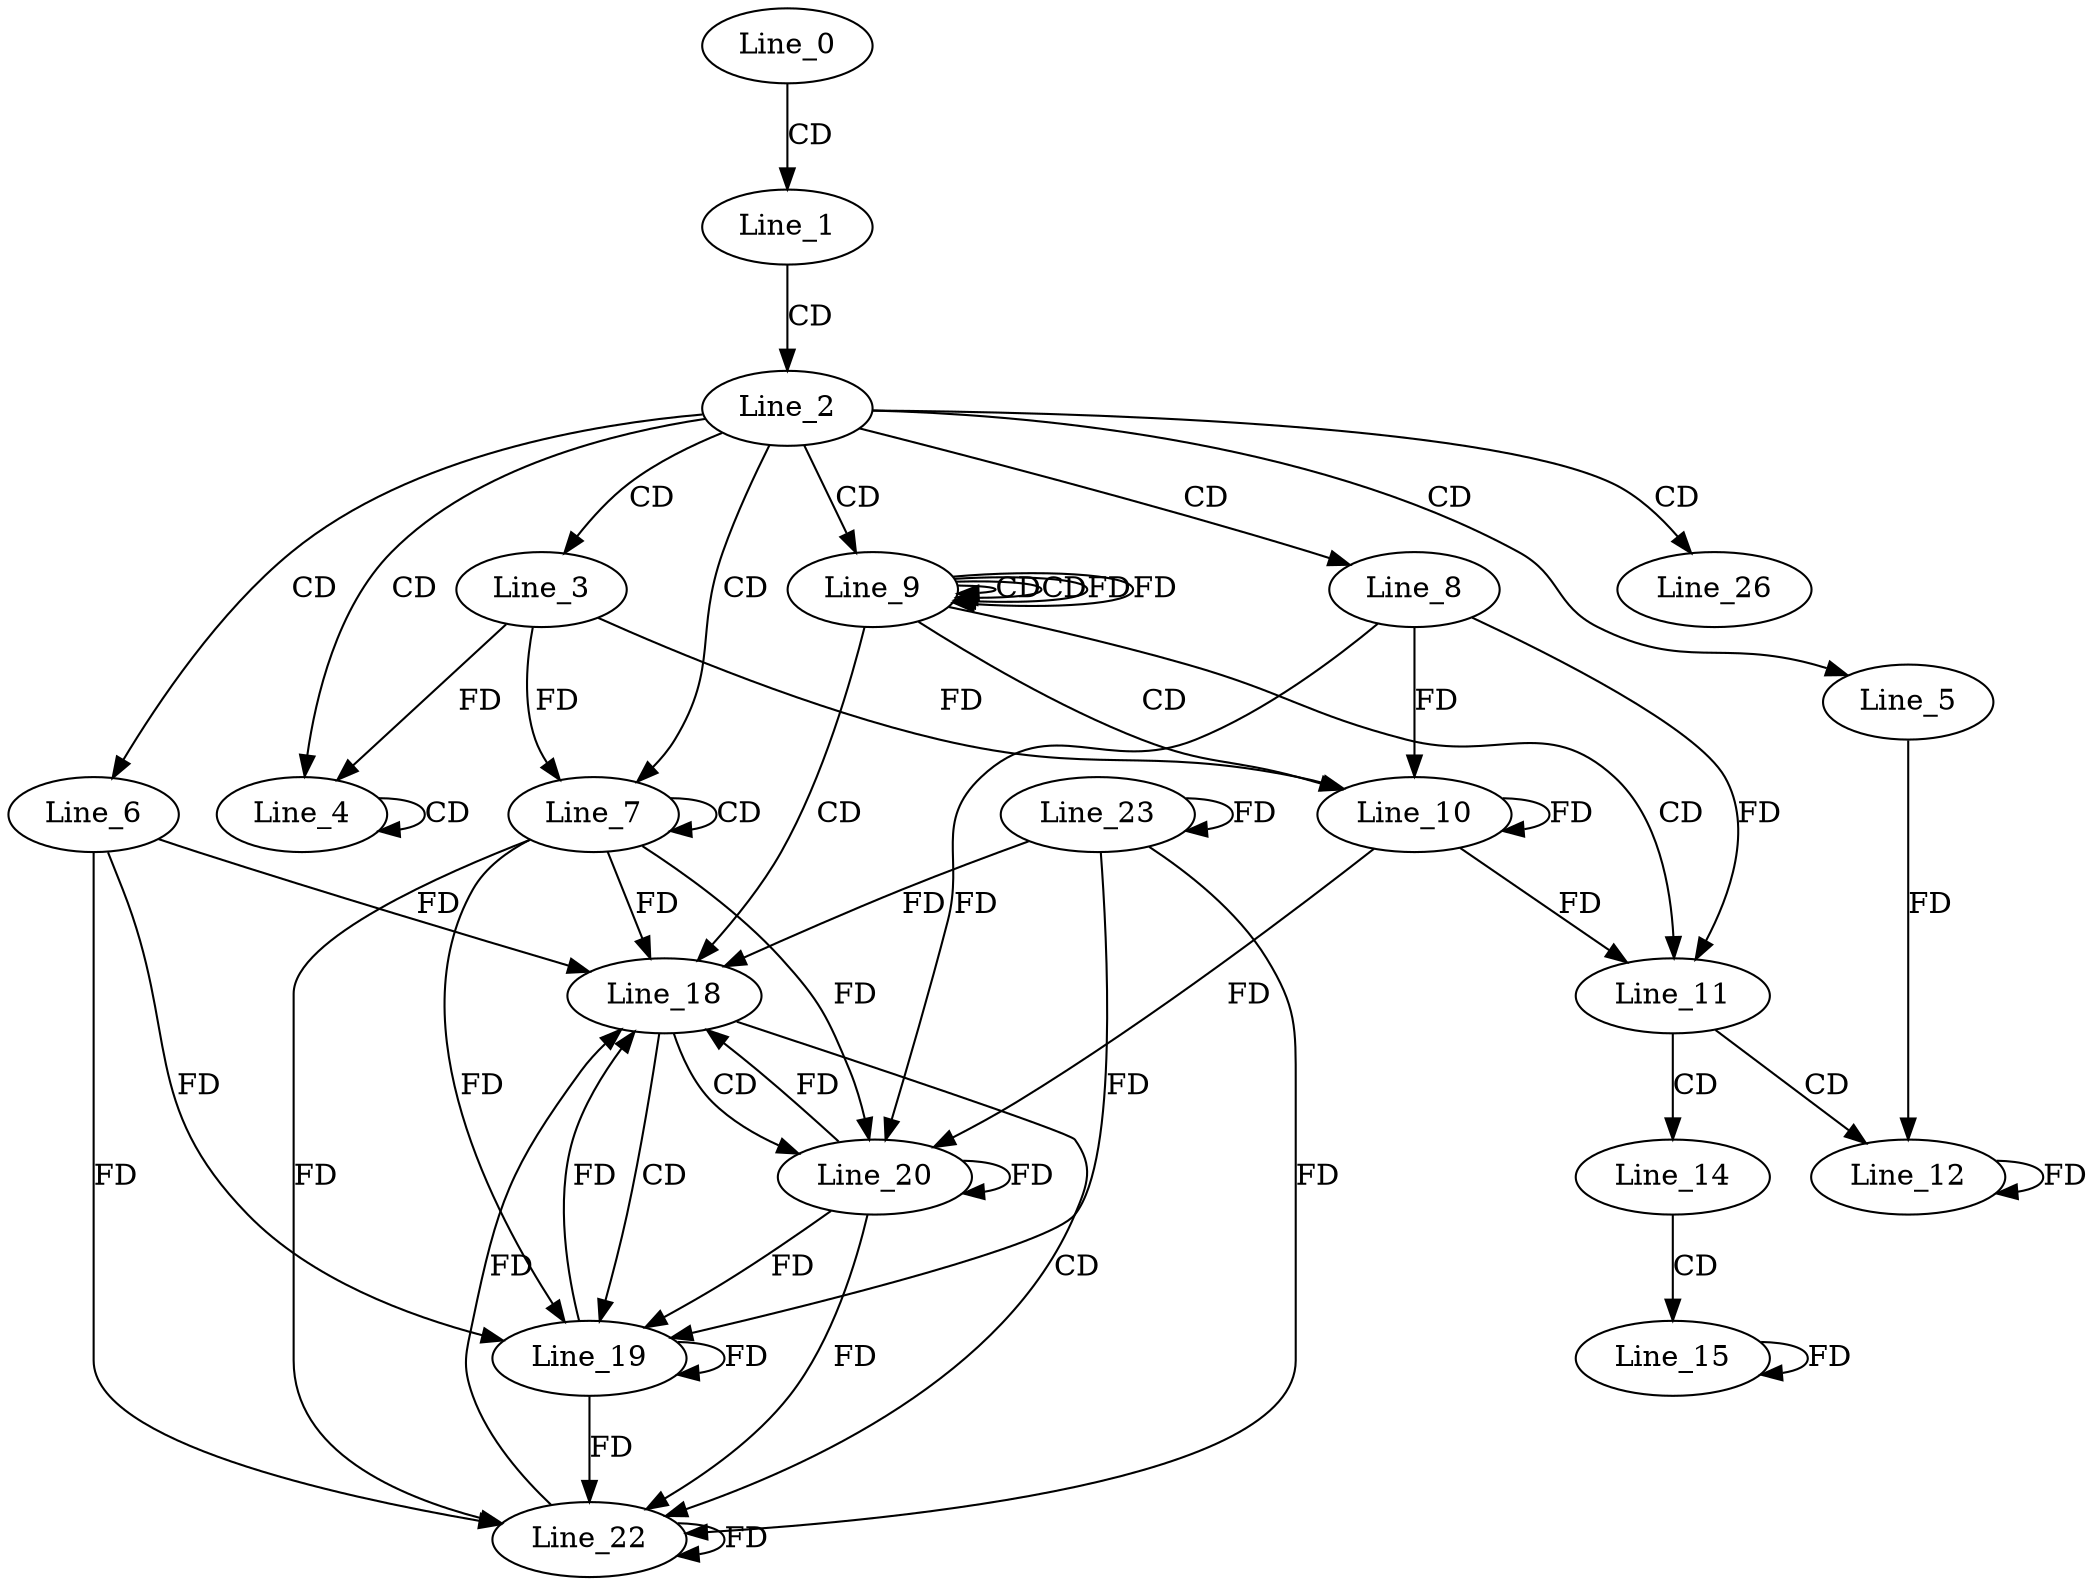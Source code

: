 digraph G {
  Line_0;
  Line_1;
  Line_2;
  Line_3;
  Line_4;
  Line_4;
  Line_5;
  Line_6;
  Line_7;
  Line_7;
  Line_8;
  Line_9;
  Line_9;
  Line_9;
  Line_10;
  Line_10;
  Line_11;
  Line_12;
  Line_14;
  Line_15;
  Line_18;
  Line_19;
  Line_20;
  Line_22;
  Line_23;
  Line_26;
  Line_0 -> Line_1 [ label="CD" ];
  Line_1 -> Line_2 [ label="CD" ];
  Line_2 -> Line_3 [ label="CD" ];
  Line_2 -> Line_4 [ label="CD" ];
  Line_4 -> Line_4 [ label="CD" ];
  Line_3 -> Line_4 [ label="FD" ];
  Line_2 -> Line_5 [ label="CD" ];
  Line_2 -> Line_6 [ label="CD" ];
  Line_2 -> Line_7 [ label="CD" ];
  Line_7 -> Line_7 [ label="CD" ];
  Line_3 -> Line_7 [ label="FD" ];
  Line_2 -> Line_8 [ label="CD" ];
  Line_2 -> Line_9 [ label="CD" ];
  Line_9 -> Line_9 [ label="CD" ];
  Line_9 -> Line_9 [ label="CD" ];
  Line_9 -> Line_9 [ label="FD" ];
  Line_9 -> Line_10 [ label="CD" ];
  Line_10 -> Line_10 [ label="FD" ];
  Line_8 -> Line_10 [ label="FD" ];
  Line_3 -> Line_10 [ label="FD" ];
  Line_9 -> Line_11 [ label="CD" ];
  Line_10 -> Line_11 [ label="FD" ];
  Line_8 -> Line_11 [ label="FD" ];
  Line_11 -> Line_12 [ label="CD" ];
  Line_12 -> Line_12 [ label="FD" ];
  Line_5 -> Line_12 [ label="FD" ];
  Line_11 -> Line_14 [ label="CD" ];
  Line_14 -> Line_15 [ label="CD" ];
  Line_15 -> Line_15 [ label="FD" ];
  Line_9 -> Line_18 [ label="CD" ];
  Line_6 -> Line_18 [ label="FD" ];
  Line_7 -> Line_18 [ label="FD" ];
  Line_18 -> Line_19 [ label="CD" ];
  Line_19 -> Line_19 [ label="FD" ];
  Line_6 -> Line_19 [ label="FD" ];
  Line_7 -> Line_19 [ label="FD" ];
  Line_18 -> Line_20 [ label="CD" ];
  Line_20 -> Line_20 [ label="FD" ];
  Line_7 -> Line_20 [ label="FD" ];
  Line_10 -> Line_20 [ label="FD" ];
  Line_8 -> Line_20 [ label="FD" ];
  Line_18 -> Line_22 [ label="CD" ];
  Line_19 -> Line_22 [ label="FD" ];
  Line_22 -> Line_22 [ label="FD" ];
  Line_6 -> Line_22 [ label="FD" ];
  Line_20 -> Line_22 [ label="FD" ];
  Line_7 -> Line_22 [ label="FD" ];
  Line_23 -> Line_23 [ label="FD" ];
  Line_2 -> Line_26 [ label="CD" ];
  Line_9 -> Line_9 [ label="FD" ];
  Line_19 -> Line_18 [ label="FD" ];
  Line_22 -> Line_18 [ label="FD" ];
  Line_20 -> Line_18 [ label="FD" ];
  Line_23 -> Line_18 [ label="FD" ];
  Line_20 -> Line_19 [ label="FD" ];
  Line_23 -> Line_19 [ label="FD" ];
  Line_23 -> Line_22 [ label="FD" ];
}
